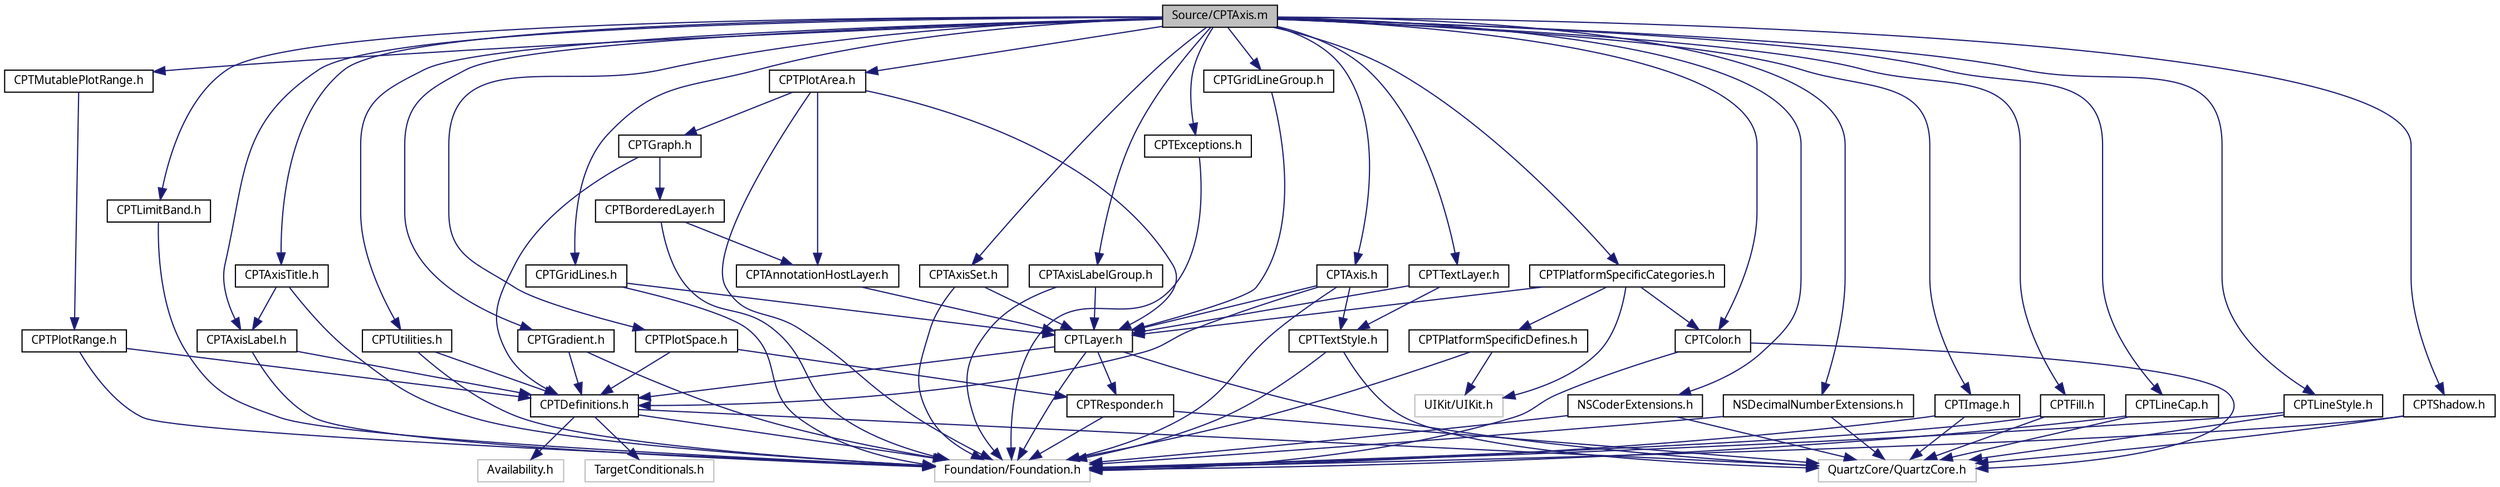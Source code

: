 digraph G
{
  bgcolor="transparent";
  edge [fontname="Lucinda Grande",fontsize="10",labelfontname="Lucinda Grande",labelfontsize="10"];
  node [fontname="Lucinda Grande",fontsize="10",shape=record];
  Node1 [label="Source/CPTAxis.m",height=0.2,width=0.4,color="black", fillcolor="grey75", style="filled" fontcolor="black"];
  Node1 -> Node2 [color="midnightblue",fontsize="10",style="solid",fontname="Lucinda Grande"];
  Node2 [label="CPTAxis.h",height=0.2,width=0.4,color="black",URL="$_c_p_t_axis_8h.html"];
  Node2 -> Node3 [color="midnightblue",fontsize="10",style="solid",fontname="Lucinda Grande"];
  Node3 [label="CPTDefinitions.h",height=0.2,width=0.4,color="black",URL="$_c_p_t_definitions_8h.html"];
  Node3 -> Node4 [color="midnightblue",fontsize="10",style="solid",fontname="Lucinda Grande"];
  Node4 [label="QuartzCore/QuartzCore.h",height=0.2,width=0.4,color="grey75"];
  Node3 -> Node5 [color="midnightblue",fontsize="10",style="solid",fontname="Lucinda Grande"];
  Node5 [label="Availability.h",height=0.2,width=0.4,color="grey75"];
  Node3 -> Node6 [color="midnightblue",fontsize="10",style="solid",fontname="Lucinda Grande"];
  Node6 [label="TargetConditionals.h",height=0.2,width=0.4,color="grey75"];
  Node3 -> Node7 [color="midnightblue",fontsize="10",style="solid",fontname="Lucinda Grande"];
  Node7 [label="Foundation/Foundation.h",height=0.2,width=0.4,color="grey75"];
  Node2 -> Node8 [color="midnightblue",fontsize="10",style="solid",fontname="Lucinda Grande"];
  Node8 [label="CPTLayer.h",height=0.2,width=0.4,color="black",URL="$_c_p_t_layer_8h.html"];
  Node8 -> Node9 [color="midnightblue",fontsize="10",style="solid",fontname="Lucinda Grande"];
  Node9 [label="CPTResponder.h",height=0.2,width=0.4,color="black",URL="$_c_p_t_responder_8h.html"];
  Node9 -> Node4 [color="midnightblue",fontsize="10",style="solid",fontname="Lucinda Grande"];
  Node9 -> Node7 [color="midnightblue",fontsize="10",style="solid",fontname="Lucinda Grande"];
  Node8 -> Node7 [color="midnightblue",fontsize="10",style="solid",fontname="Lucinda Grande"];
  Node8 -> Node4 [color="midnightblue",fontsize="10",style="solid",fontname="Lucinda Grande"];
  Node8 -> Node3 [color="midnightblue",fontsize="10",style="solid",fontname="Lucinda Grande"];
  Node2 -> Node10 [color="midnightblue",fontsize="10",style="solid",fontname="Lucinda Grande"];
  Node10 [label="CPTTextStyle.h",height=0.2,width=0.4,color="black",URL="$_c_p_t_text_style_8h.html"];
  Node10 -> Node4 [color="midnightblue",fontsize="10",style="solid",fontname="Lucinda Grande"];
  Node10 -> Node7 [color="midnightblue",fontsize="10",style="solid",fontname="Lucinda Grande"];
  Node2 -> Node7 [color="midnightblue",fontsize="10",style="solid",fontname="Lucinda Grande"];
  Node1 -> Node11 [color="midnightblue",fontsize="10",style="solid",fontname="Lucinda Grande"];
  Node11 [label="CPTAxisLabel.h",height=0.2,width=0.4,color="black",URL="$_c_p_t_axis_label_8h.html"];
  Node11 -> Node7 [color="midnightblue",fontsize="10",style="solid",fontname="Lucinda Grande"];
  Node11 -> Node3 [color="midnightblue",fontsize="10",style="solid",fontname="Lucinda Grande"];
  Node1 -> Node12 [color="midnightblue",fontsize="10",style="solid",fontname="Lucinda Grande"];
  Node12 [label="CPTAxisLabelGroup.h",height=0.2,width=0.4,color="black",URL="$_c_p_t_axis_label_group_8h.html"];
  Node12 -> Node7 [color="midnightblue",fontsize="10",style="solid",fontname="Lucinda Grande"];
  Node12 -> Node8 [color="midnightblue",fontsize="10",style="solid",fontname="Lucinda Grande"];
  Node1 -> Node13 [color="midnightblue",fontsize="10",style="solid",fontname="Lucinda Grande"];
  Node13 [label="CPTAxisSet.h",height=0.2,width=0.4,color="black",URL="$_c_p_t_axis_set_8h.html"];
  Node13 -> Node7 [color="midnightblue",fontsize="10",style="solid",fontname="Lucinda Grande"];
  Node13 -> Node8 [color="midnightblue",fontsize="10",style="solid",fontname="Lucinda Grande"];
  Node1 -> Node14 [color="midnightblue",fontsize="10",style="solid",fontname="Lucinda Grande"];
  Node14 [label="CPTAxisTitle.h",height=0.2,width=0.4,color="black",URL="$_c_p_t_axis_title_8h.html"];
  Node14 -> Node7 [color="midnightblue",fontsize="10",style="solid",fontname="Lucinda Grande"];
  Node14 -> Node11 [color="midnightblue",fontsize="10",style="solid",fontname="Lucinda Grande"];
  Node1 -> Node15 [color="midnightblue",fontsize="10",style="solid",fontname="Lucinda Grande"];
  Node15 [label="CPTColor.h",height=0.2,width=0.4,color="black",URL="$_c_p_t_color_8h.html"];
  Node15 -> Node4 [color="midnightblue",fontsize="10",style="solid",fontname="Lucinda Grande"];
  Node15 -> Node7 [color="midnightblue",fontsize="10",style="solid",fontname="Lucinda Grande"];
  Node1 -> Node16 [color="midnightblue",fontsize="10",style="solid",fontname="Lucinda Grande"];
  Node16 [label="CPTExceptions.h",height=0.2,width=0.4,color="black",URL="$_c_p_t_exceptions_8h.html"];
  Node16 -> Node7 [color="midnightblue",fontsize="10",style="solid",fontname="Lucinda Grande"];
  Node1 -> Node17 [color="midnightblue",fontsize="10",style="solid",fontname="Lucinda Grande"];
  Node17 [label="CPTFill.h",height=0.2,width=0.4,color="black",URL="$_c_p_t_fill_8h.html"];
  Node17 -> Node4 [color="midnightblue",fontsize="10",style="solid",fontname="Lucinda Grande"];
  Node17 -> Node7 [color="midnightblue",fontsize="10",style="solid",fontname="Lucinda Grande"];
  Node1 -> Node18 [color="midnightblue",fontsize="10",style="solid",fontname="Lucinda Grande"];
  Node18 [label="CPTGradient.h",height=0.2,width=0.4,color="black",URL="$_c_p_t_gradient_8h.html"];
  Node18 -> Node3 [color="midnightblue",fontsize="10",style="solid",fontname="Lucinda Grande"];
  Node18 -> Node7 [color="midnightblue",fontsize="10",style="solid",fontname="Lucinda Grande"];
  Node1 -> Node19 [color="midnightblue",fontsize="10",style="solid",fontname="Lucinda Grande"];
  Node19 [label="CPTGridLineGroup.h",height=0.2,width=0.4,color="black",URL="$_c_p_t_grid_line_group_8h.html"];
  Node19 -> Node8 [color="midnightblue",fontsize="10",style="solid",fontname="Lucinda Grande"];
  Node1 -> Node20 [color="midnightblue",fontsize="10",style="solid",fontname="Lucinda Grande"];
  Node20 [label="CPTGridLines.h",height=0.2,width=0.4,color="black",URL="$_c_p_t_grid_lines_8h.html"];
  Node20 -> Node7 [color="midnightblue",fontsize="10",style="solid",fontname="Lucinda Grande"];
  Node20 -> Node8 [color="midnightblue",fontsize="10",style="solid",fontname="Lucinda Grande"];
  Node1 -> Node21 [color="midnightblue",fontsize="10",style="solid",fontname="Lucinda Grande"];
  Node21 [label="CPTImage.h",height=0.2,width=0.4,color="black",URL="$_c_p_t_image_8h.html"];
  Node21 -> Node4 [color="midnightblue",fontsize="10",style="solid",fontname="Lucinda Grande"];
  Node21 -> Node7 [color="midnightblue",fontsize="10",style="solid",fontname="Lucinda Grande"];
  Node1 -> Node22 [color="midnightblue",fontsize="10",style="solid",fontname="Lucinda Grande"];
  Node22 [label="CPTLimitBand.h",height=0.2,width=0.4,color="black",URL="$_c_p_t_limit_band_8h.html"];
  Node22 -> Node7 [color="midnightblue",fontsize="10",style="solid",fontname="Lucinda Grande"];
  Node1 -> Node23 [color="midnightblue",fontsize="10",style="solid",fontname="Lucinda Grande"];
  Node23 [label="CPTLineCap.h",height=0.2,width=0.4,color="black",URL="$_c_p_t_line_cap_8h.html"];
  Node23 -> Node4 [color="midnightblue",fontsize="10",style="solid",fontname="Lucinda Grande"];
  Node23 -> Node7 [color="midnightblue",fontsize="10",style="solid",fontname="Lucinda Grande"];
  Node1 -> Node24 [color="midnightblue",fontsize="10",style="solid",fontname="Lucinda Grande"];
  Node24 [label="CPTLineStyle.h",height=0.2,width=0.4,color="black",URL="$_c_p_t_line_style_8h.html"];
  Node24 -> Node4 [color="midnightblue",fontsize="10",style="solid",fontname="Lucinda Grande"];
  Node24 -> Node7 [color="midnightblue",fontsize="10",style="solid",fontname="Lucinda Grande"];
  Node1 -> Node25 [color="midnightblue",fontsize="10",style="solid",fontname="Lucinda Grande"];
  Node25 [label="CPTMutablePlotRange.h",height=0.2,width=0.4,color="black",URL="$_c_p_t_mutable_plot_range_8h.html"];
  Node25 -> Node26 [color="midnightblue",fontsize="10",style="solid",fontname="Lucinda Grande"];
  Node26 [label="CPTPlotRange.h",height=0.2,width=0.4,color="black",URL="$_c_p_t_plot_range_8h.html"];
  Node26 -> Node7 [color="midnightblue",fontsize="10",style="solid",fontname="Lucinda Grande"];
  Node26 -> Node3 [color="midnightblue",fontsize="10",style="solid",fontname="Lucinda Grande"];
  Node1 -> Node27 [color="midnightblue",fontsize="10",style="solid",fontname="Lucinda Grande"];
  Node27 [label="CPTPlatformSpecificCategories.h",height=0.2,width=0.4,color="black",URL="$_c_p_t_platform_specific_categories_8h.html"];
  Node27 -> Node15 [color="midnightblue",fontsize="10",style="solid",fontname="Lucinda Grande"];
  Node27 -> Node8 [color="midnightblue",fontsize="10",style="solid",fontname="Lucinda Grande"];
  Node27 -> Node28 [color="midnightblue",fontsize="10",style="solid",fontname="Lucinda Grande"];
  Node28 [label="CPTPlatformSpecificDefines.h",height=0.2,width=0.4,color="black",URL="$_c_p_t_platform_specific_defines_8h.html"];
  Node28 -> Node29 [color="midnightblue",fontsize="10",style="solid",fontname="Lucinda Grande"];
  Node29 [label="UIKit/UIKit.h",height=0.2,width=0.4,color="grey75"];
  Node28 -> Node7 [color="midnightblue",fontsize="10",style="solid",fontname="Lucinda Grande"];
  Node27 -> Node29 [color="midnightblue",fontsize="10",style="solid",fontname="Lucinda Grande"];
  Node1 -> Node30 [color="midnightblue",fontsize="10",style="solid",fontname="Lucinda Grande"];
  Node30 [label="CPTPlotArea.h",height=0.2,width=0.4,color="black",URL="$_c_p_t_plot_area_8h.html"];
  Node30 -> Node31 [color="midnightblue",fontsize="10",style="solid",fontname="Lucinda Grande"];
  Node31 [label="CPTGraph.h",height=0.2,width=0.4,color="black",URL="$_c_p_t_graph_8h.html"];
  Node31 -> Node32 [color="midnightblue",fontsize="10",style="solid",fontname="Lucinda Grande"];
  Node32 [label="CPTBorderedLayer.h",height=0.2,width=0.4,color="black",URL="$_c_p_t_bordered_layer_8h.html"];
  Node32 -> Node7 [color="midnightblue",fontsize="10",style="solid",fontname="Lucinda Grande"];
  Node32 -> Node33 [color="midnightblue",fontsize="10",style="solid",fontname="Lucinda Grande"];
  Node33 [label="CPTAnnotationHostLayer.h",height=0.2,width=0.4,color="black",URL="$_c_p_t_annotation_host_layer_8h.html"];
  Node33 -> Node8 [color="midnightblue",fontsize="10",style="solid",fontname="Lucinda Grande"];
  Node31 -> Node3 [color="midnightblue",fontsize="10",style="solid",fontname="Lucinda Grande"];
  Node30 -> Node8 [color="midnightblue",fontsize="10",style="solid",fontname="Lucinda Grande"];
  Node30 -> Node7 [color="midnightblue",fontsize="10",style="solid",fontname="Lucinda Grande"];
  Node30 -> Node33 [color="midnightblue",fontsize="10",style="solid",fontname="Lucinda Grande"];
  Node1 -> Node34 [color="midnightblue",fontsize="10",style="solid",fontname="Lucinda Grande"];
  Node34 [label="CPTPlotSpace.h",height=0.2,width=0.4,color="black",URL="$_c_p_t_plot_space_8h.html"];
  Node34 -> Node9 [color="midnightblue",fontsize="10",style="solid",fontname="Lucinda Grande"];
  Node34 -> Node3 [color="midnightblue",fontsize="10",style="solid",fontname="Lucinda Grande"];
  Node1 -> Node35 [color="midnightblue",fontsize="10",style="solid",fontname="Lucinda Grande"];
  Node35 [label="CPTShadow.h",height=0.2,width=0.4,color="black",URL="$_c_p_t_shadow_8h.html"];
  Node35 -> Node4 [color="midnightblue",fontsize="10",style="solid",fontname="Lucinda Grande"];
  Node35 -> Node7 [color="midnightblue",fontsize="10",style="solid",fontname="Lucinda Grande"];
  Node1 -> Node36 [color="midnightblue",fontsize="10",style="solid",fontname="Lucinda Grande"];
  Node36 [label="CPTTextLayer.h",height=0.2,width=0.4,color="black",URL="$_c_p_t_text_layer_8h.html"];
  Node36 -> Node10 [color="midnightblue",fontsize="10",style="solid",fontname="Lucinda Grande"];
  Node36 -> Node8 [color="midnightblue",fontsize="10",style="solid",fontname="Lucinda Grande"];
  Node1 -> Node37 [color="midnightblue",fontsize="10",style="solid",fontname="Lucinda Grande"];
  Node37 [label="CPTUtilities.h",height=0.2,width=0.4,color="black",URL="$_c_p_t_utilities_8h.html"];
  Node37 -> Node7 [color="midnightblue",fontsize="10",style="solid",fontname="Lucinda Grande"];
  Node37 -> Node3 [color="midnightblue",fontsize="10",style="solid",fontname="Lucinda Grande"];
  Node1 -> Node38 [color="midnightblue",fontsize="10",style="solid",fontname="Lucinda Grande"];
  Node38 [label="NSCoderExtensions.h",height=0.2,width=0.4,color="black",URL="$_n_s_coder_extensions_8h.html"];
  Node38 -> Node4 [color="midnightblue",fontsize="10",style="solid",fontname="Lucinda Grande"];
  Node38 -> Node7 [color="midnightblue",fontsize="10",style="solid",fontname="Lucinda Grande"];
  Node1 -> Node39 [color="midnightblue",fontsize="10",style="solid",fontname="Lucinda Grande"];
  Node39 [label="NSDecimalNumberExtensions.h",height=0.2,width=0.4,color="black",URL="$_n_s_decimal_number_extensions_8h.html"];
  Node39 -> Node4 [color="midnightblue",fontsize="10",style="solid",fontname="Lucinda Grande"];
  Node39 -> Node7 [color="midnightblue",fontsize="10",style="solid",fontname="Lucinda Grande"];
}
